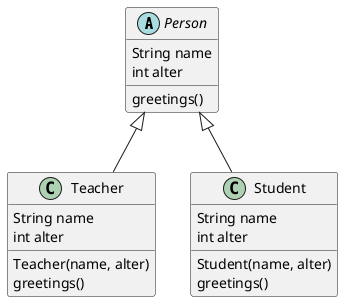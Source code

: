 @startuml

abstract class Person {
    String name
    int alter
    greetings()
}

class Teacher {
    String name
    int alter
    Teacher(name, alter)
    greetings()
}

class Student {
    String name
    int alter
    Student(name, alter)
    greetings()
}

Person <|-- Teacher
Person <|-- Student
@enduml